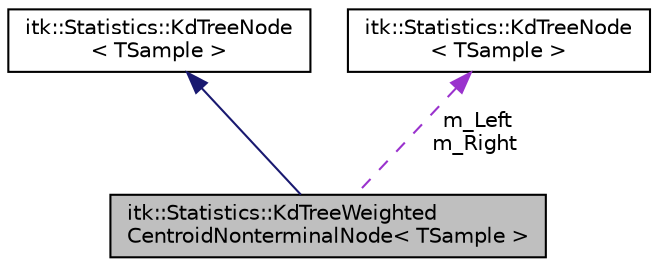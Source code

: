 digraph "itk::Statistics::KdTreeWeightedCentroidNonterminalNode&lt; TSample &gt;"
{
 // LATEX_PDF_SIZE
  edge [fontname="Helvetica",fontsize="10",labelfontname="Helvetica",labelfontsize="10"];
  node [fontname="Helvetica",fontsize="10",shape=record];
  Node1 [label="itk::Statistics::KdTreeWeighted\lCentroidNonterminalNode\< TSample \>",height=0.2,width=0.4,color="black", fillcolor="grey75", style="filled", fontcolor="black",tooltip="This is a subclass of the KdTreeNode."];
  Node2 -> Node1 [dir="back",color="midnightblue",fontsize="10",style="solid",fontname="Helvetica"];
  Node2 [label="itk::Statistics::KdTreeNode\l\< TSample \>",height=0.2,width=0.4,color="black", fillcolor="white", style="filled",URL="$structitk_1_1Statistics_1_1KdTreeNode.html",tooltip="This class defines the interface of its derived classes."];
  Node3 -> Node1 [dir="back",color="darkorchid3",fontsize="10",style="dashed",label=" m_Left\nm_Right" ,fontname="Helvetica"];
  Node3 [label="itk::Statistics::KdTreeNode\l\< TSample \>",height=0.2,width=0.4,color="black", fillcolor="white", style="filled",URL="$structitk_1_1Statistics_1_1KdTreeNode.html",tooltip="This class defines the interface of its derived classes."];
}
